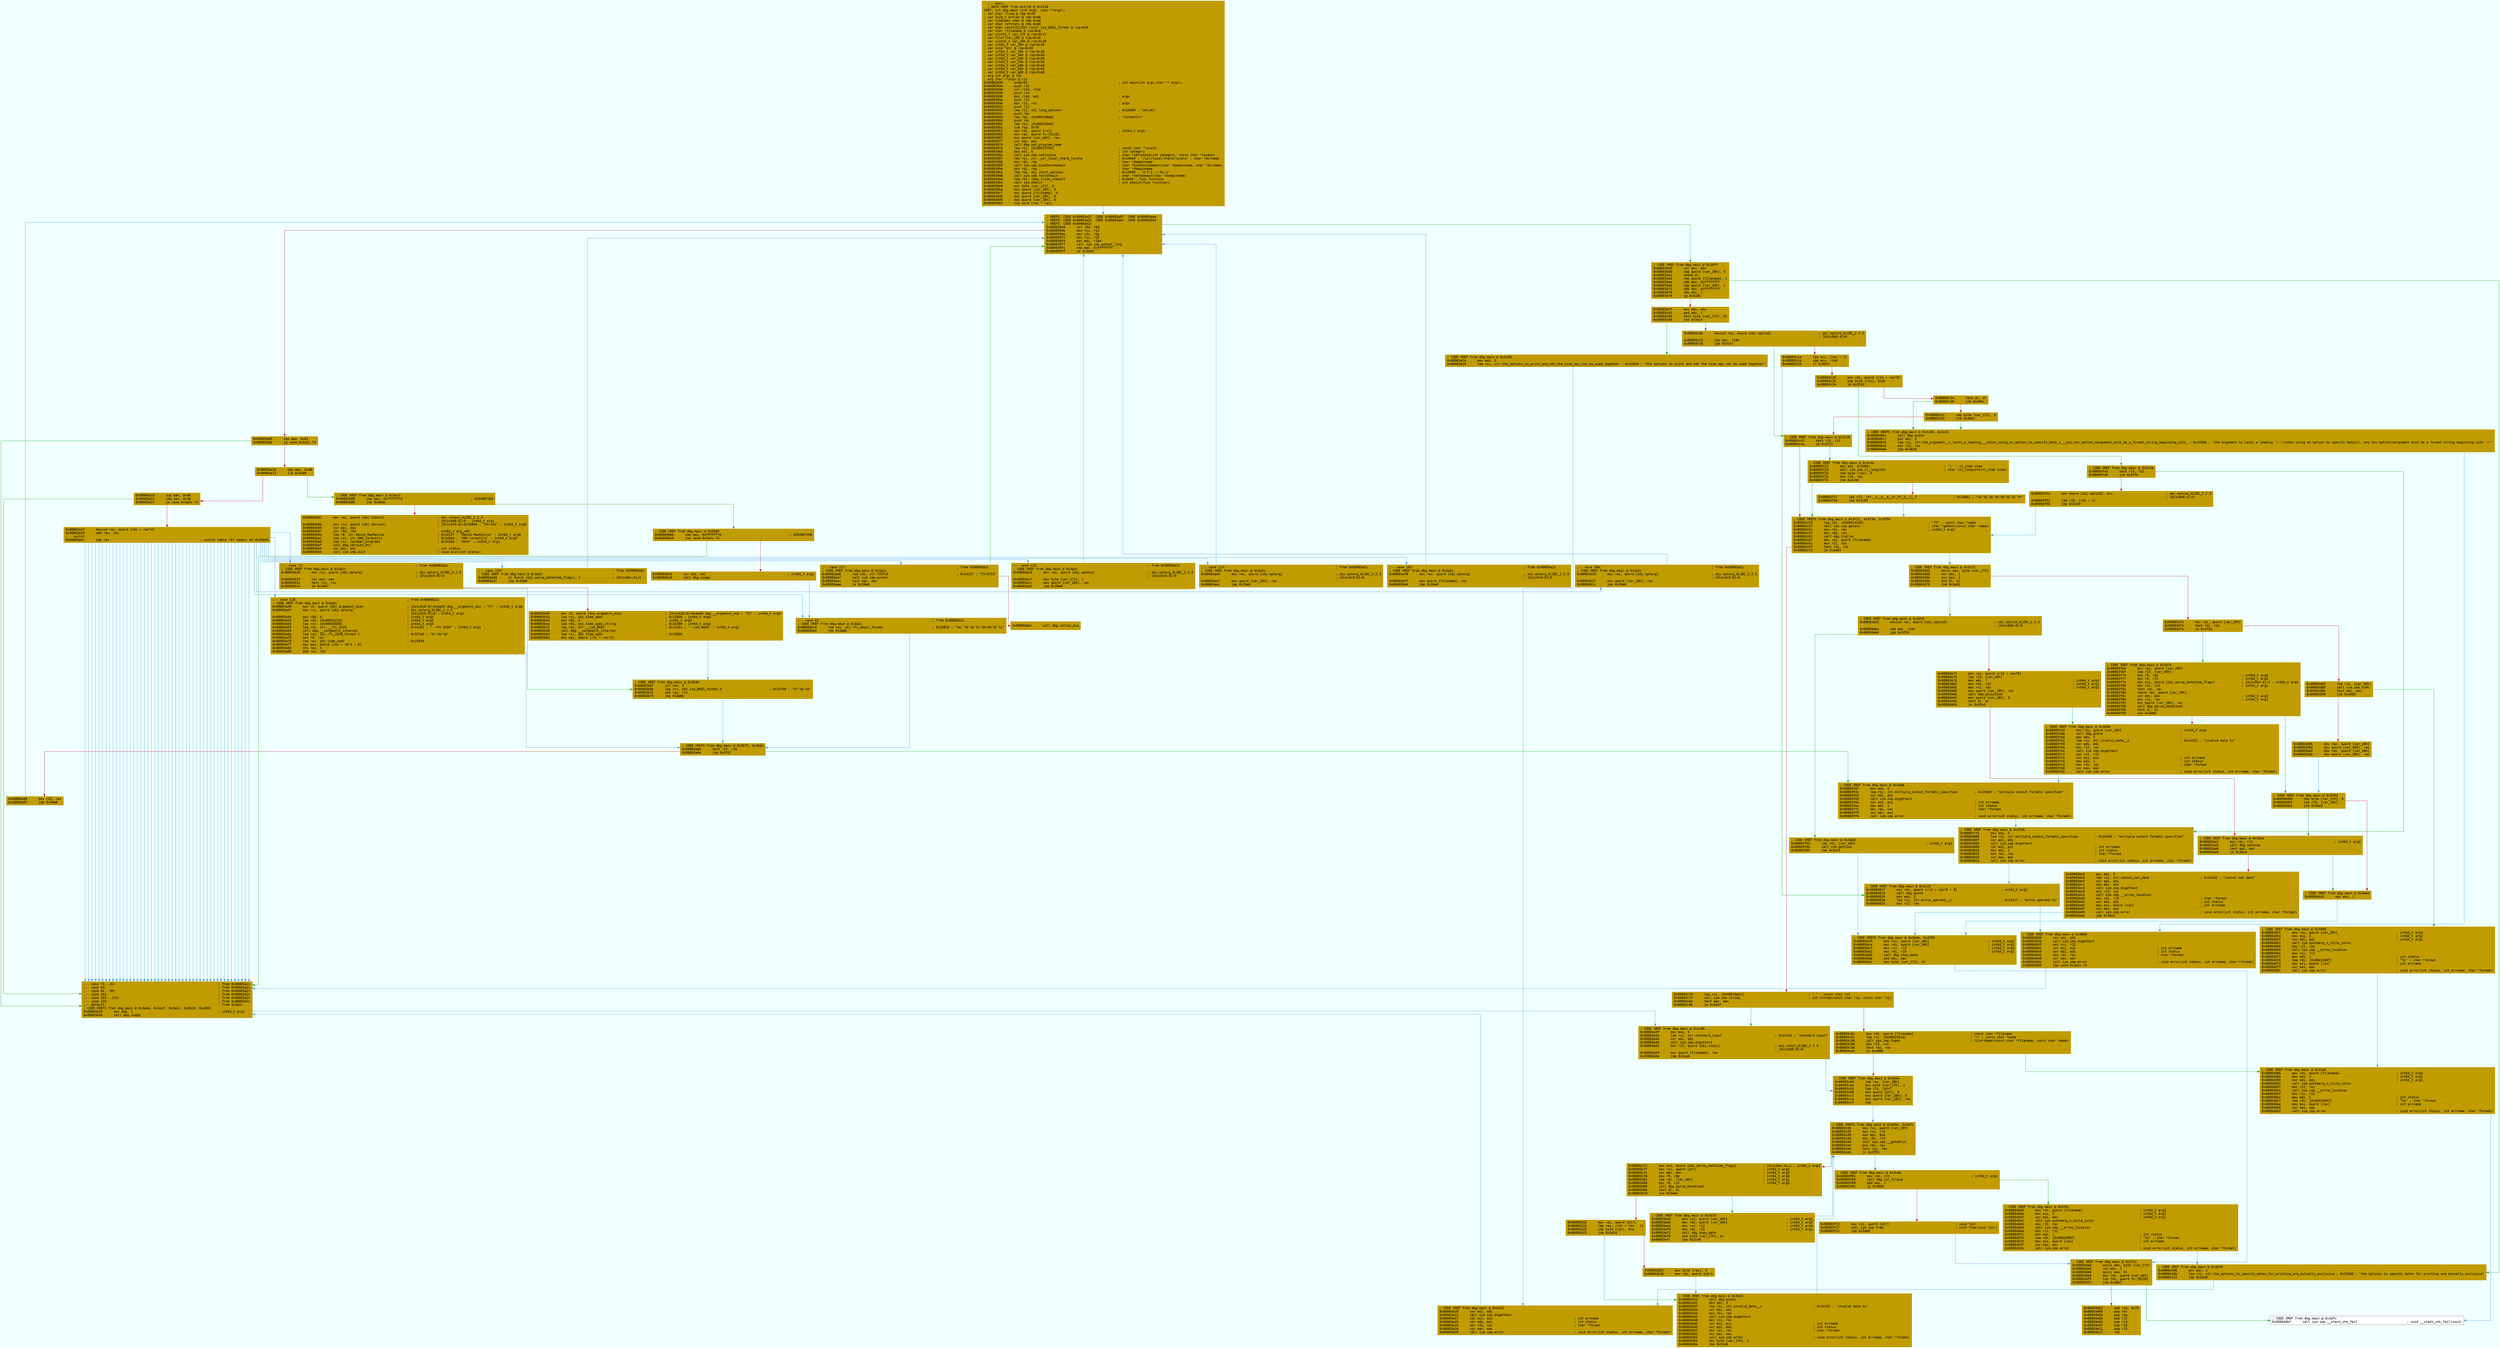 digraph code {
	graph [bgcolor=azure fontsize=8 fontname="Courier" splines="ortho"];
	node [fillcolor=gray style=filled shape=box];
	edge [arrowhead="normal"];
	"0x00003930" [URL="dbg.main/0x00003930", fillcolor="#c19c00",color="#c19c00", fontname="Courier",label="  ;-- main:\l  ; DATA XREF from entry0 @ 0x4138\l1967: int dbg.main (int argc, char **argv);\l; var char *line @ rbp-0xf0\l; var size_t buflen @ rbp-0xe8\l; var timespec when @ rbp-0xe0\l; var stat refstats @ rbp-0xd0\l; var char const[5][32] const iso_8601_format @ rsp+0x0\l; var char *filename @ rsp+0x8\l; var uint32_t var_17h @ rsp+0x17\l; var file**var_18h @ rsp+0x18\l; var uint32_t var_20h @ rsp+0x20\l; var int64_t var_28h @ rsp+0x28\l; var void *ptr @ rsp+0x30\l; var int64_t var_38h @ rsp+0x38\l; var int64_t var_40h @ rsp+0x40\l; var int64_t var_48h @ rsp+0x48\l; var int64_t var_50h @ rsp+0x50\l; var int64_t var_a8h @ rsp+0xa8\l; var int64_t var_b0h @ rsp+0xb0\l; var int64_t var_e8h @ rsp+0xe8\l; arg int argc @ rdi\l; arg char **argv @ rsi\l0x00003930      endbr64                                                ; int main(int argc,char ** argv);\l0x00003934      push r15\l0x00003936      xor r15d, r15d\l0x00003939      push r14\l0x0000393b      mov r14d, edi                                          ; argc\l0x0000393e      push r13\l0x00003940      mov r13, rsi                                           ; argv\l0x00003943      push r12\l0x00003945      lea r12, obj.long_options                              ; 0x1b000 ; \"mA\\x01\"\l0x0000394c      push rbp\l0x0000394d      lea rbp, [0x000140a8]                                  ; \"coreutils\"\l0x00003954      push rbx\l0x00003955      lea rbx, [0x00015600]\l0x0000395c      sub rsp, 0xf8\l0x00003963      mov rdi, qword [rsi]                                   ; int64_t arg1\l0x00003966      mov rax, qword fs:[0x28]\l0x0000396f      mov qword [var_e8h], rax\l0x00003977      xor eax, eax\l0x00003979      call dbg.set_program_name\l0x0000397e      lea rsi, [0x00015f5b]                                  ; const char *locale\l0x00003985      mov edi, 6                                             ; int category\l0x0000398a      call sym.imp.setlocale                                 ; char *setlocale(int category, const char *locale)\l0x0000398f      lea rsi, str._usr_local_share_locale                   ; 0x140e9 ; \"/usr/local/share/locale\" ; char *dirname\l0x00003996      mov rdi, rbp                                           ; char *domainname\l0x00003999      call sym.imp.bindtextdomain                            ; char *bindtextdomain(char *domainname, char *dirname)\l0x0000399e      mov rdi, rbp                                           ; char *domainname\l0x000039a1      lea rbp, obj.short_options                             ; 0x15800 ; \"d:f:I::r:Rs:u\"\l0x000039a8      call sym.imp.textdomain                                ; char *textdomain(char *domainname)\l0x000039ad      lea rdi, [dbg.close_stdout]                            ; 0x4e30 ; func function\l0x000039b4      call sym.atexit                                        ; int atexit(func function)\l0x000039b9      mov byte [var_17h], 0\l0x000039be      mov qword [var_20h], 0\l0x000039c7      mov qword [filename], 0\l0x000039d0      mov qword [var_28h], 0\l0x000039d9      mov qword [var_18h], 0\l0x000039e2      nop word [rax + rax]\l"]
	"0x000039e8" [URL="dbg.main/0x000039e8", fillcolor="#c19c00",color="#c19c00", fontname="Courier",label="; XREFS: CODE 0x00003a37  CODE 0x00003a97  CODE 0x00003aae  \l; XREFS: CODE 0x00003ad1  CODE 0x00003aec  CODE 0x00003b04  \l; XREFS: CODE 0x00003b1c  \l0x000039e8      xor r8d, r8d\l0x000039eb      mov rcx, r12\l0x000039ee      mov rdx, rbp\l0x000039f1      mov rsi, r13\l0x000039f4      mov edi, r14d\l0x000039f7      call sym.imp.getopt_long\l0x000039fc      cmp eax, 0xffffffff\l0x000039ff      je 0x3bd9\l"]
	"0x00003a05" [URL="dbg.main/0x00003a05", fillcolor="#c19c00",color="#c19c00", fontname="Courier",label="0x00003a05      cmp eax, 0x81\l0x00003a0a      jg case.0x3a2c.74\l"]
	"0x00003a10" [URL="dbg.main/0x00003a10", fillcolor="#c19c00",color="#c19c00", fontname="Courier",label="0x00003a10      cmp eax, 0x48\l0x00003a13      jle 0x3b80\l"]
	"0x00003a19" [URL="dbg.main/0x00003a19", fillcolor="#c19c00",color="#c19c00", fontname="Courier",label="0x00003a19      sub eax, 0x49\l0x00003a1c      cmp eax, 0x38\l0x00003a1f      ja case.0x3a2c.74\l"]
	"0x00003a25" [URL="dbg.main/0x00003a25", fillcolor="#c19c00",color="#c19c00", fontname="Courier",label="0x00003a25      movsxd rax, dword [rbx + rax*4]\l0x00003a29      add rax, rbx\l;-- switch\l0x00003a2c      jmp rax                                                ; switch table (57 cases) at 0x15600\l"]
	"0x00003a30" [URL="dbg.main/0x00003a30", fillcolor="#c19c00",color="#c19c00", fontname="Courier",label=";-- case 129:                                                          ; from 0x00003a2c\l; CODE XREF from dbg.main @ 0x3a2c\l0x00003a30      or dword [obj.parse_datetime_flags], 1                 ; [0x1c0ec:4]=1\l0x00003a37      jmp 0x39e8\l"]
	"0x00003a40" [URL="dbg.main/0x00003a40", fillcolor="#c19c00",color="#c19c00", fontname="Courier",label=";-- case 128:                                                          ; from 0x00003a2c\l; CODE XREF from dbg.main @ 0x3a2c\l0x00003a40      mov r9, qword [obj.argmatch_die]                       ; [0x1c018:8]=0x4a50 dbg.__argmatch_die ; \"PJ\" ; int64_t arg6\l0x00003a47      mov rsi, qword [obj.optarg]                            ; obj.optarg_GLIBC_2.2.5\l                                                                       ; [0x1c0c0:8]=0 ; int64_t arg2\l0x00003a4e      mov r8d, 4                                             ; int64_t arg5\l0x00003a54      lea rdx, [0x0001b210]                                  ; int64_t arg3\l0x00003a5b      lea rcx, [0x00015838]                                  ; int64_t arg4\l0x00003a62      lea rdi, str.__rfc_3339                                ; 0x14101 ; \"--rfc-3339\" ; int64_t arg1\l0x00003a69      call dbg.__xargmatch_internal\l0x00003a6e      lea rdx, obj.rfc_3339_format.1                         ; 0x157a0 ; \"%Y-%m-%d\"\l0x00003a75      mov r8, rax\l0x00003a78      lea rax, obj.time_spec                                 ; 0x15830\l0x00003a7f      mov eax, dword [rax + r8*4 + 8]\l0x00003a84      shl rax, 5\l0x00003a88      add rax, rdx\l"]
	"0x00003a8b" [URL="dbg.main/0x00003a8b", fillcolor="#c19c00",color="#c19c00", fontname="Courier",label="; CODE XREFS from dbg.main @ 0x3b75, 0x3bd4\l0x00003a8b      test r15, r15\l0x00003a8e      jne 0x3fd7\l"]
	"0x00003a94" [URL="dbg.main/0x00003a94", fillcolor="#c19c00",color="#c19c00", fontname="Courier",label="0x00003a94      mov r15, rax\l0x00003a97      jmp 0x39e8\l"]
	"0x00003aa0" [URL="dbg.main/0x00003aa0", fillcolor="#c19c00",color="#c19c00", fontname="Courier",label=";-- case 117:                                                          ; from 0x00003a2c\l; CODE XREF from dbg.main @ 0x3a2c\l0x00003aa0      lea rdi, str.TZUTC0                                    ; 0x14117 ; \"TZ=UTC0\"\l0x00003aa7      call sym.imp.putenv\l0x00003aac      test eax, eax\l0x00003aae      je 0x39e8\l"]
	"0x00003ab4" [URL="dbg.main/0x00003ab4", fillcolor="#c19c00",color="#c19c00", fontname="Courier",label="0x00003ab4      call dbg.xalloc_die\l"]
	"0x00003ac0" [URL="dbg.main/0x00003ac0", fillcolor="#c19c00",color="#c19c00", fontname="Courier",label=";-- case 115:                                                          ; from 0x00003a2c\l; CODE XREF from dbg.main @ 0x3a2c\l0x00003ac0      mov rax, qword [obj.optarg]                            ; obj.optarg_GLIBC_2.2.5\l                                                                       ; [0x1c0c0:8]=0\l0x00003ac7      mov byte [var_17h], 1\l0x00003acc      mov qword [var_28h], rax\l0x00003ad1      jmp 0x39e8\l"]
	"0x00003ae0" [URL="dbg.main/0x00003ae0", fillcolor="#c19c00",color="#c19c00", fontname="Courier",label=";-- case 114:                                                          ; from 0x00003a2c\l; CODE XREF from dbg.main @ 0x3a2c\l0x00003ae0      mov rax, qword [obj.optarg]                            ; obj.optarg_GLIBC_2.2.5\l                                                                       ; [0x1c0c0:8]=0\l0x00003ae7      mov qword [var_20h], rax\l0x00003aec      jmp 0x39e8\l"]
	"0x00003af8" [URL="dbg.main/0x00003af8", fillcolor="#c19c00",color="#c19c00", fontname="Courier",label=";-- case 102:                                                          ; from 0x00003a2c\l; CODE XREF from dbg.main @ 0x3a2c\l0x00003af8      mov rax, qword [obj.optarg]                            ; obj.optarg_GLIBC_2.2.5\l                                                                       ; [0x1c0c0:8]=0\l0x00003aff      mov qword [filename], rax\l0x00003b04      jmp 0x39e8\l"]
	"0x00003b10" [URL="dbg.main/0x00003b10", fillcolor="#c19c00",color="#c19c00", fontname="Courier",label=";-- case 100:                                                          ; from 0x00003a2c\l; CODE XREF from dbg.main @ 0x3a2c\l0x00003b10      mov rax, qword [obj.optarg]                            ; obj.optarg_GLIBC_2.2.5\l                                                                       ; [0x1c0c0:8]=0\l0x00003b17      mov qword [var_18h], rax\l0x00003b1c      jmp 0x39e8\l"]
	"0x00003b28" [URL="dbg.main/0x00003b28", fillcolor="#c19c00",color="#c19c00", fontname="Courier",label=";-- case 73:                                                           ; from 0x00003a2c\l; CODE XREF from dbg.main @ 0x3a2c\l0x00003b28      mov rsi, qword [obj.optarg]                            ; obj.optarg_GLIBC_2.2.5\l                                                                       ; [0x1c0c0:8]=0\l0x00003b2f      xor eax, eax\l0x00003b31      test rsi, rsi\l0x00003b34      je 0x3b67\l"]
	"0x00003b36" [URL="dbg.main/0x00003b36", fillcolor="#c19c00",color="#c19c00", fontname="Courier",label="0x00003b36      mov r9, qword [obj.argmatch_die]                       ; [0x1c018:8]=0x4a50 dbg.__argmatch_die ; \"PJ\" ; int64_t arg6\l0x00003b3d      lea rcx, obj.time_spec                                 ; 0x15830 ; int64_t arg4\l0x00003b44      mov r8d, 4                                             ; int64_t arg5\l0x00003b4a      lea rdx, obj.time_spec_string                          ; 0x1b200 ; int64_t arg3\l0x00003b51      lea rdi, str.__iso_8601                                ; 0x1410c ; \"--iso-8601\" ; int64_t arg1\l0x00003b58      call dbg.__xargmatch_internal\l0x00003b5d      lea rcx, obj.time_spec                                 ; 0x15830\l0x00003b64      mov eax, dword [rcx + rax*4]\l"]
	"0x00003b67" [URL="dbg.main/0x00003b67", fillcolor="#c19c00",color="#c19c00", fontname="Courier",label="; CODE XREF from dbg.main @ 0x3b34\l0x00003b67      shl rax, 5\l0x00003b6b      lea rcx, obj.iso_8601_format.0                         ; 0x15700 ; \"%Y-%m-%d\"\l0x00003b72      add rax, rcx\l0x00003b75      jmp 0x3a8b\l"]
	"0x00003b80" [URL="dbg.main/0x00003b80", fillcolor="#c19c00",color="#c19c00", fontname="Courier",label="; CODE XREF from dbg.main @ 0x3a13\l0x00003b80      cmp eax, 0xffffff7d                                    ; 4294967165\l0x00003b85      jne 0x3bbb\l"]
	"0x00003b87" [URL="dbg.main/0x00003b87", fillcolor="#c19c00",color="#c19c00", fontname="Courier",label="0x00003b87      mov rdi, qword [obj.stdout]                            ; obj.stdout_GLIBC_2.2.5\l                                                                       ; [0x1c0a8:8]=0 ; int64_t arg1\l0x00003b8e      mov rcx, qword [obj.Version]                           ; [0x1c010:8]=0x15844 ; \"DX\\x01\" ; int64_t arg5\l0x00003b95      xor eax, eax\l0x00003b97      xor r9d, r9d                                           ; int64_t arg_c0h\l0x00003b9a      lea r8, str.David_MacKenzie                            ; 0x1411f ; \"David MacKenzie\" ; int64_t arg6\l0x00003ba1      lea rdx, str.GNU_coreutils                             ; 0x140a4 ; \"GNU coreutils\" ; int64_t arg3\l0x00003ba8      lea rsi, [global_program]                              ; 0x1416d ; \"date\" ; int64_t arg2\l0x00003baf      call dbg.version_etc\l0x00003bb4      xor edi, edi                                           ; int status\l0x00003bb6      call sym.imp.exit                                      ; void exit(int status)\l"]
	"0x00003bbb" [URL="dbg.main/0x00003bbb", fillcolor="#c19c00",color="#c19c00", fontname="Courier",label="; CODE XREF from dbg.main @ 0x3b85\l0x00003bbb      cmp eax, 0xffffff7e                                    ; 4294967166\l0x00003bc0      jne case.0x3a2c.74\l"]
	"0x00003bc6" [URL="dbg.main/0x00003bc6", fillcolor="#c19c00",color="#c19c00", fontname="Courier",label="0x00003bc6      xor edi, edi                                           ; int64_t arg1\l0x00003bc8      call dbg.usage\l"]
	"0x00003bcd" [URL="dbg.main/0x00003bcd", fillcolor="#c19c00",color="#c19c00", fontname="Courier",label=";-- case 82:                                                           ; from 0x00003a2c\l; CODE XREF from dbg.main @ 0x3a2c\l0x00003bcd      lea rax, obj.rfc_email_format                          ; 0x15810 ; \"%a, %d %b %Y %H:%M:%S %z\"\l0x00003bd4      jmp 0x3a8b\l"]
	"0x00003bd9" [URL="dbg.main/0x00003bd9", fillcolor="#c19c00",color="#c19c00", fontname="Courier",label="; CODE XREF from dbg.main @ 0x39ff\l0x00003bd9      xor ebx, ebx\l0x00003bdb      cmp qword [var_18h], 0\l0x00003be1      setne bl\l0x00003be4      cmp qword [filename], 1\l0x00003bea      sbb ebx, 0xffffffff\l0x00003bed      cmp qword [var_20h], 1\l0x00003bf3      sbb ebx, 0xffffffff\l0x00003bf6      cmp ebx, 1\l0x00003bf9      jg 0x4106\l"]
	"0x00003bff" [URL="dbg.main/0x00003bff", fillcolor="#c19c00",color="#c19c00", fontname="Courier",label="0x00003bff      mov edx, ebx\l0x00003c01      and edx, 1\l0x00003c04      test byte [var_17h], bl\l0x00003c08      jne 0x3e14\l"]
	"0x00003c0e" [URL="dbg.main/0x00003c0e", fillcolor="#c19c00",color="#c19c00", fontname="Courier",label="0x00003c0e      movsxd rax, dword [obj.optind]                         ; obj.optind_GLIBC_2.2.5\l                                                                       ; [0x1c0b8:4]=0\l0x00003c15      cmp eax, r14d\l0x00003c18      jge 0x3c47\l"]
	"0x00003c1a" [URL="dbg.main/0x00003c1a", fillcolor="#c19c00",color="#c19c00", fontname="Courier",label="0x00003c1a      lea ecx, [rax + 1]\l0x00003c1d      cmp ecx, r14d\l0x00003c20      jl 0x401f\l"]
	"0x00003c26" [URL="dbg.main/0x00003c26", fillcolor="#c19c00",color="#c19c00", fontname="Courier",label="0x00003c26      mov rdi, qword [r13 + rax*8]\l0x00003c2b      cmp byte [rdi], 0x2b\l0x00003c2e      je 0x3f43\l"]
	"0x00003c34" [URL="dbg.main/0x00003c34", fillcolor="#c19c00",color="#c19c00", fontname="Courier",label="0x00003c34      test dl, dl\l0x00003c36      jne 0x40bc\l"]
	"0x00003c3c" [URL="dbg.main/0x00003c3c", fillcolor="#c19c00",color="#c19c00", fontname="Courier",label="0x00003c3c      cmp byte [var_17h], 0\l0x00003c41      jne 0x40bc\l"]
	"0x00003c47" [URL="dbg.main/0x00003c47", fillcolor="#c19c00",color="#c19c00", fontname="Courier",label="; CODE XREF from dbg.main @ 0x3c18\l0x00003c47      test r15, r15\l0x00003c4a      je 0x3f21\l"]
	"0x00003c50" [URL="dbg.main/0x00003c50", fillcolor="#c19c00",color="#c19c00", fontname="Courier",label="; CODE XREFS from dbg.main @ 0x3f31, 0x3f3e, 0x3f56\l0x00003c50      lea rdi, [0x00014140]                                  ; \"TZ\" ; const char *name\l0x00003c57      call sym.imp.getenv                                    ; char *getenv(const char *name)\l0x00003c5c      mov rdi, rax                                           ; int64_t arg1\l0x00003c5f      mov rbp, rax\l0x00003c62      call dbg.tzalloc\l0x00003c67      mov rdi, qword [filename]\l0x00003c6c      mov r12, rax\l0x00003c6f      test rdi, rdi\l0x00003c72      je 0x3d63\l"]
	"0x00003c78" [URL="dbg.main/0x00003c78", fillcolor="#c19c00",color="#c19c00", fontname="Courier",label="0x00003c78      lea rsi, [0x00015e2c]                                  ; \"-\" ; const char *s2\l0x00003c7f      call sym.imp.strcmp                                    ; int strcmp(const char *s1, const char *s2)\l0x00003c84      test eax, eax\l0x00003c86      je 0x3e3f\l"]
	"0x00003c8c" [URL="dbg.main/0x00003c8c", fillcolor="#c19c00",color="#c19c00", fontname="Courier",label="0x00003c8c      mov rdi, qword [filename]                              ; const char *filename\l0x00003c91      lea rsi, [0x00015e1d]                                  ; \"r\" ; const char *mode\l0x00003c98      call sym.imp.fopen                                     ; file*fopen(const char *filename, const char *mode)\l0x00003c9d      mov r13, rax\l0x00003ca0      test rax, rax\l0x00003ca3      je 0x4086\l"]
	"0x00003ca9" [URL="dbg.main/0x00003ca9", fillcolor="#c19c00",color="#c19c00", fontname="Courier",label="; CODE XREF from dbg.main @ 0x3e5e\l0x00003ca9      lea rax, [var_38h]\l0x00003cae      mov byte [var_17h], 1\l0x00003cb3      lea r14, [ptr]\l0x00003cb8      mov qword [ptr], 0\l0x00003cc1      mov qword [var_38h], 0\l0x00003cca      mov qword [var_18h], rax\l0x00003ccf      nop\l"]
	"0x00003cd0" [URL="dbg.main/0x00003cd0", fillcolor="#c19c00",color="#c19c00", fontname="Courier",label="; CODE XREFS from dbg.main @ 0x3d5e, 0x3efc\l0x00003cd0      mov rsi, qword [var_18h]\l0x00003cd5      mov rcx, r13\l0x00003cd8      mov edx, 0xa\l0x00003cdd      mov rdi, r14\l0x00003ce0      call sym.imp.__getdelim\l0x00003ce5      mov rbx, rax\l0x00003ce8      test rax, rax\l0x00003ceb      js 0x3f01\l"]
	"0x00003cf1" [URL="dbg.main/0x00003cf1", fillcolor="#c19c00",color="#c19c00", fontname="Courier",label="0x00003cf1      mov ecx, dword [obj.parse_datetime_flags]              ; [0x1c0ec:4]=1 ; int64_t arg4\l0x00003cf7      mov rsi, qword [ptr]                                   ; int64_t arg2\l0x00003cfc      xor edx, edx                                           ; int64_t arg3\l0x00003cfe      mov r9, rbp                                            ; int64_t arg6\l0x00003d01      lea rdi, [var_40h]                                     ; int64_t arg1\l0x00003d06      mov r8, r12                                            ; int64_t arg5\l0x00003d09      call dbg.parse_datetime2\l0x00003d0e      test al, al\l0x00003d10      jne 0x3ee3\l"]
	"0x00003d16" [URL="dbg.main/0x00003d16", fillcolor="#c19c00",color="#c19c00", fontname="Courier",label="0x00003d16      mov rdi, qword [ptr]\l0x00003d1b      lea rax, [rdi + rbx - 1]\l0x00003d20      cmp byte [rax], 0xa\l0x00003d23      jne 0x3d2d\l"]
	"0x00003d25" [URL="dbg.main/0x00003d25", fillcolor="#c19c00",color="#c19c00", fontname="Courier",label="0x00003d25      mov byte [rax], 0\l0x00003d28      mov rdi, qword [ptr]\l"]
	"0x00003d2d" [URL="dbg.main/0x00003d2d", fillcolor="#c19c00",color="#c19c00", fontname="Courier",label="; CODE XREF from dbg.main @ 0x3d23\l0x00003d2d      call dbg.quote\l0x00003d32      mov edx, 5\l0x00003d37      lea rsi, str.invalid_date__s                           ; 0x14152 ; \"invalid date %s\"\l0x00003d3e      xor edi, edi\l0x00003d40      mov rbx, rax\l0x00003d43      call sym.imp.dcgettext\l0x00003d48      mov rcx, rbx\l0x00003d4b      xor esi, esi                                           ; int errname\l0x00003d4d      xor edi, edi                                           ; int status\l0x00003d4f      mov rdx, rax                                           ; char *format\l0x00003d52      xor eax, eax\l0x00003d54      call sym.imp.error                                     ; void error(int status, int errname, char *format)\l0x00003d59      mov byte [var_17h], 0\l0x00003d5e      jmp 0x3cd0\l"]
	"0x00003d63" [URL="dbg.main/0x00003d63", fillcolor="#c19c00",color="#c19c00", fontname="Courier",label="; CODE XREF from dbg.main @ 0x3c72\l0x00003d63      movzx eax, byte [var_17h]\l0x00003d68      xor ebx, 1\l0x00003d6b      xor eax, 1\l0x00003d6e      and bl, al\l0x00003d70      jne 0x3e63\l"]
	"0x00003d76" [URL="dbg.main/0x00003d76", fillcolor="#c19c00",color="#c19c00", fontname="Courier",label="0x00003d76      mov rdi, qword [var_20h]\l0x00003d7b      test rdi, rdi\l0x00003d7e      je 0x3f6a\l"]
	"0x00003d84" [URL="dbg.main/0x00003d84", fillcolor="#c19c00",color="#c19c00", fontname="Courier",label="0x00003d84      lea rsi, [var_50h]\l0x00003d89      call sym.imp.stat\l0x00003d8e      test eax, eax\l0x00003d90      jne 0x4055\l"]
	"0x00003d96" [URL="dbg.main/0x00003d96", fillcolor="#c19c00",color="#c19c00", fontname="Courier",label="0x00003d96      mov rax, qword [var_a8h]\l0x00003d9e      mov qword [var_40h], rax\l0x00003da3      mov rax, qword [var_b0h]\l0x00003dab      mov qword [var_48h], rax\l"]
	"0x00003db0" [URL="dbg.main/0x00003db0", fillcolor="#c19c00",color="#c19c00", fontname="Courier",label="; CODE XREF from dbg.main @ 0x3f9d\l0x00003db0      cmp byte [var_17h], 0\l0x00003db5      lea r13, [var_40h]\l0x00003dba      jne 0x3ea3\l"]
	"0x00003dc0" [URL="dbg.main/0x00003dc0", fillcolor="#c19c00",color="#c19c00", fontname="Courier",label="; CODE XREF from dbg.main @ 0x3ead\l0x00003dc0      mov ebx, 1\l"]
	"0x00003dc5" [URL="dbg.main/0x00003dc5", fillcolor="#c19c00",color="#c19c00", fontname="Courier",label="; CODE XREFS from dbg.main @ 0x3ede, 0x3f65\l0x00003dc5      mov rsi, qword [var_40h]                               ; int64_t arg2\l0x00003dca      mov rdx, qword [var_48h]                               ; int64_t arg3\l0x00003dcf      mov rcx, r12                                           ; int64_t arg4\l0x00003dd2      mov rdi, r15                                           ; int64_t arg1\l0x00003dd5      call dbg.show_date\l0x00003dda      and ebx, eax\l0x00003ddc      mov byte [var_17h], bl\l"]
	"0x00003de0" [URL="dbg.main/0x00003de0", fillcolor="#c19c00",color="#c19c00", fontname="Courier",label="; CODE XREF from dbg.main @ 0x3f1c\l0x00003de0      movzx ebx, byte [var_17h]\l0x00003de5      xor ebx, 1\l0x00003de8      movzx eax, bl\l0x00003deb      mov rdx, qword [var_e8h]\l0x00003df3      sub rdx, qword fs:[0x28]\l0x00003dfc      jne 0x40b7\l"]
	"0x00003e02" [URL="dbg.main/0x00003e02", fillcolor="#c19c00",color="#c19c00", fontname="Courier",label="0x00003e02      add rsp, 0xf8\l0x00003e09      pop rbx\l0x00003e0a      pop rbp\l0x00003e0b      pop r12\l0x00003e0d      pop r13\l0x00003e0f      pop r14\l0x00003e11      pop r15\l0x00003e13      ret\l"]
	"0x00003e14" [URL="dbg.main/0x00003e14", fillcolor="#c19c00",color="#c19c00", fontname="Courier",label="; CODE XREF from dbg.main @ 0x3c08\l0x00003e14      mov edx, 5\l0x00003e19      lea rsi, str.the_options_to_print_and_set_the_time_may_not_be_used_together ; 0x15520 ; \"the options to print and set the time may not be used together\"\l"]
	"0x00003e20" [URL="dbg.main/0x00003e20", fillcolor="#c19c00",color="#c19c00", fontname="Courier",label="; CODE XREF from dbg.main @ 0x4112\l0x00003e20      xor edi, edi\l0x00003e22      call sym.imp.dcgettext\l0x00003e27      xor esi, esi                                           ; int errname\l0x00003e29      xor edi, edi                                           ; int status\l0x00003e2b      mov rdx, rax                                           ; char *format\l0x00003e2e      xor eax, eax\l0x00003e30      call sym.imp.error                                     ; void error(int status, int errname, char *format)\l"]
	"0x00003e35" [URL="dbg.main/0x00003e35", fillcolor="#c19c00",color="#c19c00", fontname="Courier",label=";-- case 74...81:                                                      ; from 0x00003a2c\l;-- case 83:                                                           ; from 0x00003a2c\l;-- case 84...99:                                                      ; from 0x00003a2c\l;-- case 101:                                                          ; from 0x00003a2c\l;-- case 103...113:                                                    ; from 0x00003a2c\l;-- case 116:                                                          ; from 0x00003a2c\l;-- default:                                                           ; from 0x3a2c\l; CODE XREFS from dbg.main @ 0x3a0a, 0x3a1f, 0x3a2c, 0x3bc0, 0x4050\l0x00003e35      mov edi, 1                                             ; int64_t arg1\l0x00003e3a      call dbg.usage\l"]
	"0x00003e3f" [URL="dbg.main/0x00003e3f", fillcolor="#c19c00",color="#c19c00", fontname="Courier",label="; CODE XREF from dbg.main @ 0x3c86\l0x00003e3f      mov edx, 5\l0x00003e44      lea rsi, str.standard_input                            ; 0x14143 ; \"standard input\"\l0x00003e4b      xor edi, edi\l0x00003e4d      call sym.imp.dcgettext\l0x00003e52      mov r13, qword [obj.stdin]                             ; obj.stdin_GLIBC_2.2.5\l                                                                       ; [0x1c0b0:8]=0\l0x00003e59      mov qword [filename], rax\l0x00003e5e      jmp 0x3ca9\l"]
	"0x00003e63" [URL="dbg.main/0x00003e63", fillcolor="#c19c00",color="#c19c00", fontname="Courier",label="; CODE XREF from dbg.main @ 0x3d70\l0x00003e63      movsxd rax, dword [obj.optind]                         ; obj.optind_GLIBC_2.2.5\l                                                                       ; [0x1c0b8:4]=0\l0x00003e6a      cmp eax, r14d\l0x00003e6d      jge 0x3f5b\l"]
	"0x00003e73" [URL="dbg.main/0x00003e73", fillcolor="#c19c00",color="#c19c00", fontname="Courier",label="0x00003e73      mov rax, qword [r13 + rax*8]\l0x00003e78      lea r13, [var_40h]\l0x00003e7d      mov edx, 7                                             ; int64_t arg3\l0x00003e82      mov rdi, r13                                           ; int64_t arg1\l0x00003e85      mov rsi, rax                                           ; int64_t arg2\l0x00003e88      mov qword [var_18h], rax\l0x00003e8d      call dbg.posixtime\l0x00003e92      mov qword [var_48h], 0\l0x00003e9b      test al, al\l0x00003e9d      je 0x3fa3\l"]
	"0x00003ea3" [URL="dbg.main/0x00003ea3", fillcolor="#c19c00",color="#c19c00", fontname="Courier",label="; CODE XREF from dbg.main @ 0x3dba\l0x00003ea3      mov rdi, r13                                           ; int64_t arg1\l0x00003ea6      call dbg.settime\l0x00003eab      test eax, eax\l0x00003ead      je 0x3dc0\l"]
	"0x00003eb3" [URL="dbg.main/0x00003eb3", fillcolor="#c19c00",color="#c19c00", fontname="Courier",label="0x00003eb3      mov edx, 5\l0x00003eb8      lea rsi, str.cannot_set_date                           ; 0x14162 ; \"cannot set date\"\l0x00003ebf      xor edi, edi\l0x00003ec1      xor ebx, ebx\l0x00003ec3      call sym.imp.dcgettext\l0x00003ec8      mov r13, rax\l0x00003ecb      call sym.imp.__errno_location\l0x00003ed0      mov rdx, r13                                           ; char *format\l0x00003ed3      xor edi, edi                                           ; int status\l0x00003ed5      mov esi, dword [rax]                                   ; int errname\l0x00003ed7      xor eax, eax\l0x00003ed9      call sym.imp.error                                     ; void error(int status, int errname, char *format)\l0x00003ede      jmp 0x3dc5\l"]
	"0x00003ee3" [URL="dbg.main/0x00003ee3", fillcolor="#c19c00",color="#c19c00", fontname="Courier",label="; CODE XREF from dbg.main @ 0x3d10\l0x00003ee3      mov rsi, qword [var_40h]                               ; int64_t arg2\l0x00003ee8      mov rdx, qword [var_48h]                               ; int64_t arg3\l0x00003eed      mov rcx, r12                                           ; int64_t arg4\l0x00003ef0      mov rdi, r15                                           ; int64_t arg1\l0x00003ef3      call dbg.show_date\l0x00003ef8      and byte [var_17h], al\l0x00003efc      jmp 0x3cd0\l"]
	"0x00003f01" [URL="dbg.main/0x00003f01", fillcolor="#c19c00",color="#c19c00", fontname="Courier",label="; CODE XREF from dbg.main @ 0x3ceb\l0x00003f01      mov rdi, r13                                           ; int64_t arg1\l0x00003f04      call dbg.rpl_fclose\l0x00003f09      add eax, 1\l0x00003f0c      je 0x40d5\l"]
	"0x00003f12" [URL="dbg.main/0x00003f12", fillcolor="#c19c00",color="#c19c00", fontname="Courier",label="0x00003f12      mov rdi, qword [ptr]                                   ; void *ptr\l0x00003f17      call sym.imp.free                                      ; void free(void *ptr)\l0x00003f1c      jmp 0x3de0\l"]
	"0x00003f21" [URL="dbg.main/0x00003f21", fillcolor="#c19c00",color="#c19c00", fontname="Courier",label="; CODE XREF from dbg.main @ 0x3c4a\l0x00003f21      mov edi, 0x2006c                                       ; 'l' ; nl_item item\l0x00003f26      call sym.imp.nl_langinfo                               ; char *nl_langinfo(nl_item item)\l0x00003f2b      cmp byte [rax], 0\l0x00003f2e      mov r15, rax\l0x00003f31      jne 0x3c50\l"]
	"0x00003f37" [URL="dbg.main/0x00003f37", fillcolor="#c19c00",color="#c19c00", fontname="Courier",label="0x00003f37      lea r15, str._a__b__e__H:_M:_S__Z__Y                   ; 0x140d1 ; \"%a %b %e %H:%M:%S %Z %Y\"\l0x00003f3e      jmp 0x3c50\l"]
	"0x00003f43" [URL="dbg.main/0x00003f43", fillcolor="#c19c00",color="#c19c00", fontname="Courier",label="; CODE XREF from dbg.main @ 0x3c2e\l0x00003f43      test r15, r15\l0x00003f46      jne 0x3ffb\l"]
	"0x00003f4c" [URL="dbg.main/0x00003f4c", fillcolor="#c19c00",color="#c19c00", fontname="Courier",label="0x00003f4c      mov dword [obj.optind], ecx                            ; obj.optind_GLIBC_2.2.5\l                                                                       ; [0x1c0b8:4]=0\l0x00003f52      lea r15, [rdi + 1]\l0x00003f56      jmp 0x3c50\l"]
	"0x00003f5b" [URL="dbg.main/0x00003f5b", fillcolor="#c19c00",color="#c19c00", fontname="Courier",label="; CODE XREF from dbg.main @ 0x3e6d\l0x00003f5b      lea rdi, [var_40h]                                     ; int64_t arg1\l0x00003f60      call sym.gettime\l0x00003f65      jmp 0x3dc5\l"]
	"0x00003f6a" [URL="dbg.main/0x00003f6a", fillcolor="#c19c00",color="#c19c00", fontname="Courier",label="; CODE XREF from dbg.main @ 0x3d7e\l0x00003f6a      mov rax, qword [var_28h]\l0x00003f6f      lea r13, [var_40h]\l0x00003f74      mov r9, rbp                                            ; int64_t arg6\l0x00003f77      mov r8, r12                                            ; int64_t arg5\l0x00003f7a      mov ecx, dword [obj.parse_datetime_flags]              ; [0x1c0ec:4]=1 ; int64_t arg4\l0x00003f80      mov rdi, r13                                           ; int64_t arg1\l0x00003f83      test rax, rax\l0x00003f86      cmove rax, qword [var_18h]\l0x00003f8c      xor edx, edx                                           ; int64_t arg3\l0x00003f8e      mov rsi, rax                                           ; int64_t arg2\l0x00003f91      mov qword [var_18h], rax\l0x00003f96      call dbg.parse_datetime2\l0x00003f9b      test al, al\l0x00003f9d      jne 0x3db0\l"]
	"0x00003fa3" [URL="dbg.main/0x00003fa3", fillcolor="#c19c00",color="#c19c00", fontname="Courier",label="; CODE XREF from dbg.main @ 0x3e9d\l0x00003fa3      mov rdi, qword [var_18h]                               ; int64_t arg1\l0x00003fa8      call dbg.quote\l0x00003fad      mov edx, 5\l0x00003fb2      lea rsi, str.invalid_date__s                           ; 0x14152 ; \"invalid date %s\"\l0x00003fb9      xor edi, edi\l0x00003fbb      mov r12, rax\l0x00003fbe      call sym.imp.dcgettext\l0x00003fc3      mov rcx, r12\l0x00003fc6      xor esi, esi                                           ; int errname\l0x00003fc8      mov edi, 1                                             ; int status\l0x00003fcd      mov rdx, rax                                           ; char *format\l0x00003fd0      xor eax, eax\l0x00003fd2      call sym.imp.error                                     ; void error(int status, int errname, char *format)\l"]
	"0x00003fd7" [URL="dbg.main/0x00003fd7", fillcolor="#c19c00",color="#c19c00", fontname="Courier",label="; CODE XREF from dbg.main @ 0x3a8e\l0x00003fd7      mov edx, 5\l0x00003fdc      lea rsi, str.multiple_output_formats_specified         ; 0x154b0 ; \"multiple output formats specified\"\l0x00003fe3      xor edi, edi\l0x00003fe5      call sym.imp.dcgettext\l0x00003fea      xor esi, esi                                           ; int errname\l0x00003fec      mov edi, 1                                             ; int status\l0x00003ff1      mov rdx, rax                                           ; char *format\l0x00003ff4      xor eax, eax\l0x00003ff6      call sym.imp.error                                     ; void error(int status, int errname, char *format)\l"]
	"0x00003ffb" [URL="dbg.main/0x00003ffb", fillcolor="#c19c00",color="#c19c00", fontname="Courier",label="; CODE XREF from dbg.main @ 0x3f46\l0x00003ffb      mov edx, 5\l0x00004000      lea rsi, str.multiple_output_formats_specified         ; 0x154b0 ; \"multiple output formats specified\"\l0x00004007      xor edi, edi\l0x00004009      call sym.imp.dcgettext\l0x0000400e      xor esi, esi                                           ; int errname\l0x00004010      mov edi, 1                                             ; int status\l0x00004015      mov rdx, rax                                           ; char *format\l0x00004018      xor eax, eax\l0x0000401a      call sym.imp.error                                     ; void error(int status, int errname, char *format)\l"]
	"0x0000401f" [URL="dbg.main/0x0000401f", fillcolor="#c19c00",color="#c19c00", fontname="Courier",label="; CODE XREF from dbg.main @ 0x3c20\l0x0000401f      mov rdi, qword [r13 + rax*8 + 8]                       ; int64_t arg1\l0x00004024      call dbg.quote\l0x00004029      mov edx, 5\l0x0000402e      lea rsi, str.extra_operand__s                          ; 0x1412f ; \"extra operand %s\"\l0x00004035      mov r12, rax\l"]
	"0x00004038" [URL="dbg.main/0x00004038", fillcolor="#c19c00",color="#c19c00", fontname="Courier",label="; CODE XREF from dbg.main @ 0x40d0\l0x00004038      xor edi, edi\l0x0000403a      call sym.imp.dcgettext\l0x0000403f      mov rcx, r12\l0x00004042      xor esi, esi                                           ; int errname\l0x00004044      xor edi, edi                                           ; int status\l0x00004046      mov rdx, rax                                           ; char *format\l0x00004049      xor eax, eax\l0x0000404b      call sym.imp.error                                     ; void error(int status, int errname, char *format)\l0x00004050      jmp case.0x3a2c.74\l"]
	"0x00004055" [URL="dbg.main/0x00004055", fillcolor="#c19c00",color="#c19c00", fontname="Courier",label="; CODE XREF from dbg.main @ 0x3d90\l0x00004055      mov rdx, qword [var_20h]                               ; int64_t arg3\l0x0000405a      mov esi, 3                                             ; int64_t arg2\l0x0000405f      xor edi, edi                                           ; int64_t arg1\l0x00004061      call sym.quotearg_n_style_colon\l0x00004066      mov r12, rax\l0x00004069      call sym.imp.__errno_location\l0x0000406e      mov rcx, r12\l0x00004071      mov edi, 1                                             ; int status\l0x00004076      lea rdx, [0x0001589f]                                  ; \"%s\" ; char *format\l0x0000407d      mov esi, dword [rax]                                   ; int errname\l0x0000407f      xor eax, eax\l0x00004081      call sym.imp.error                                     ; void error(int status, int errname, char *format)\l"]
	"0x00004086" [URL="dbg.main/0x00004086", fillcolor="#c19c00",color="#c19c00", fontname="Courier",label="; CODE XREF from dbg.main @ 0x3ca3\l0x00004086      mov rdx, qword [filename]                              ; int64_t arg3\l0x0000408b      mov esi, 3                                             ; int64_t arg2\l0x00004090      xor edi, edi                                           ; int64_t arg1\l0x00004092      call sym.quotearg_n_style_colon\l0x00004097      mov r12, rax\l0x0000409a      call sym.imp.__errno_location\l0x0000409f      mov rcx, r12\l0x000040a2      mov edi, 1                                             ; int status\l0x000040a7      lea rdx, [0x0001589f]                                  ; \"%s\" ; char *format\l0x000040ae      mov esi, dword [rax]                                   ; int errname\l0x000040b0      xor eax, eax\l0x000040b2      call sym.imp.error                                     ; void error(int status, int errname, char *format)\l"]
	"0x000040b7" [URL="dbg.main/0x000040b7", fillcolor="white",color="#767676", fontname="Courier",label="; CODE XREF from dbg.main @ 0x3dfc\l0x000040b7      call sym.imp.__stack_chk_fail                          ; void __stack_chk_fail(void)\l"]
	"0x000040bc" [URL="dbg.main/0x000040bc", fillcolor="#c19c00",color="#c19c00", fontname="Courier",label="; CODE XREFS from dbg.main @ 0x3c36, 0x3c41\l0x000040bc      call dbg.quote\l0x000040c1      mov edx, 5\l0x000040c6      lea rsi, str.the_argument__s_lacks_a_leading___nwhen_using_an_option_to_specify_date_s___any_non_option_nargument_must_be_a_format_string_beginning_with_ ; 0x15560 ; \"the argument %s lacks a leading '+';\\nwhen using an option to specify date(s), any non-option\\nargument must be a format string beginning with '+'\"\l0x000040cd      mov r12, rax\l0x000040d0      jmp 0x4038\l"]
	"0x000040d5" [URL="dbg.main/0x000040d5", fillcolor="#c19c00",color="#c19c00", fontname="Courier",label="; CODE XREF from dbg.main @ 0x3f0c\l0x000040d5      mov rdx, qword [filename]                              ; int64_t arg3\l0x000040da      mov esi, 3                                             ; int64_t arg2\l0x000040df      xor edi, edi                                           ; int64_t arg1\l0x000040e1      call sym.quotearg_n_style_colon\l0x000040e6      mov r12, rax\l0x000040e9      call sym.imp.__errno_location\l0x000040ee      mov rcx, r12\l0x000040f1      mov edi, 1                                             ; int status\l0x000040f6      lea rdx, [0x0001589f]                                  ; \"%s\" ; char *format\l0x000040fd      mov esi, dword [rax]                                   ; int errname\l0x000040ff      xor eax, eax\l0x00004101      call sym.imp.error                                     ; void error(int status, int errname, char *format)\l"]
	"0x00004106" [URL="dbg.main/0x00004106", fillcolor="#c19c00",color="#c19c00", fontname="Courier",label="; CODE XREF from dbg.main @ 0x3bf9\l0x00004106      mov edx, 5\l0x0000410b      lea rsi, str.the_options_to_specify_dates_for_printing_are_mutually_exclusive ; 0x154d8 ; \"the options to specify dates for printing are mutually exclusive\"\l0x00004112      jmp 0x3e20\l"]
        "0x00003930" -> "0x000039e8" [color="#3a96dd"];
        "0x000039e8" -> "0x00003bd9" [color="#13a10e"];
        "0x000039e8" -> "0x00003a05" [color="#c50f1f"];
        "0x00003a05" -> "0x00003e35" [color="#13a10e"];
        "0x00003a05" -> "0x00003a10" [color="#c50f1f"];
        "0x00003a10" -> "0x00003b80" [color="#13a10e"];
        "0x00003a10" -> "0x00003a19" [color="#c50f1f"];
        "0x00003a19" -> "0x00003e35" [color="#13a10e"];
        "0x00003a19" -> "0x00003a25" [color="#c50f1f"];
        "0x00003a25" -> "0x00003b28" [color="#3a96dd"];
        "0x00003a25" -> "0x00003e35" [color="#3a96dd"];
        "0x00003a25" -> "0x00003e35" [color="#3a96dd"];
        "0x00003a25" -> "0x00003e35" [color="#3a96dd"];
        "0x00003a25" -> "0x00003e35" [color="#3a96dd"];
        "0x00003a25" -> "0x00003e35" [color="#3a96dd"];
        "0x00003a25" -> "0x00003e35" [color="#3a96dd"];
        "0x00003a25" -> "0x00003e35" [color="#3a96dd"];
        "0x00003a25" -> "0x00003e35" [color="#3a96dd"];
        "0x00003a25" -> "0x00003bcd" [color="#3a96dd"];
        "0x00003a25" -> "0x00003e35" [color="#3a96dd"];
        "0x00003a25" -> "0x00003e35" [color="#3a96dd"];
        "0x00003a25" -> "0x00003e35" [color="#3a96dd"];
        "0x00003a25" -> "0x00003e35" [color="#3a96dd"];
        "0x00003a25" -> "0x00003e35" [color="#3a96dd"];
        "0x00003a25" -> "0x00003e35" [color="#3a96dd"];
        "0x00003a25" -> "0x00003e35" [color="#3a96dd"];
        "0x00003a25" -> "0x00003e35" [color="#3a96dd"];
        "0x00003a25" -> "0x00003e35" [color="#3a96dd"];
        "0x00003a25" -> "0x00003e35" [color="#3a96dd"];
        "0x00003a25" -> "0x00003e35" [color="#3a96dd"];
        "0x00003a25" -> "0x00003e35" [color="#3a96dd"];
        "0x00003a25" -> "0x00003e35" [color="#3a96dd"];
        "0x00003a25" -> "0x00003e35" [color="#3a96dd"];
        "0x00003a25" -> "0x00003e35" [color="#3a96dd"];
        "0x00003a25" -> "0x00003e35" [color="#3a96dd"];
        "0x00003a25" -> "0x00003e35" [color="#3a96dd"];
        "0x00003a25" -> "0x00003b10" [color="#3a96dd"];
        "0x00003a25" -> "0x00003e35" [color="#3a96dd"];
        "0x00003a25" -> "0x00003af8" [color="#3a96dd"];
        "0x00003a25" -> "0x00003e35" [color="#3a96dd"];
        "0x00003a25" -> "0x00003e35" [color="#3a96dd"];
        "0x00003a25" -> "0x00003e35" [color="#3a96dd"];
        "0x00003a25" -> "0x00003e35" [color="#3a96dd"];
        "0x00003a25" -> "0x00003e35" [color="#3a96dd"];
        "0x00003a25" -> "0x00003e35" [color="#3a96dd"];
        "0x00003a25" -> "0x00003e35" [color="#3a96dd"];
        "0x00003a25" -> "0x00003e35" [color="#3a96dd"];
        "0x00003a25" -> "0x00003e35" [color="#3a96dd"];
        "0x00003a25" -> "0x00003e35" [color="#3a96dd"];
        "0x00003a25" -> "0x00003e35" [color="#3a96dd"];
        "0x00003a25" -> "0x00003ae0" [color="#3a96dd"];
        "0x00003a25" -> "0x00003ac0" [color="#3a96dd"];
        "0x00003a25" -> "0x00003e35" [color="#3a96dd"];
        "0x00003a25" -> "0x00003aa0" [color="#3a96dd"];
        "0x00003a25" -> "0x00003e35" [color="#3a96dd"];
        "0x00003a25" -> "0x00003e35" [color="#3a96dd"];
        "0x00003a25" -> "0x00003e35" [color="#3a96dd"];
        "0x00003a25" -> "0x00003e35" [color="#3a96dd"];
        "0x00003a25" -> "0x00003e35" [color="#3a96dd"];
        "0x00003a25" -> "0x00003e35" [color="#3a96dd"];
        "0x00003a25" -> "0x00003e35" [color="#3a96dd"];
        "0x00003a25" -> "0x00003e35" [color="#3a96dd"];
        "0x00003a25" -> "0x00003e35" [color="#3a96dd"];
        "0x00003a25" -> "0x00003e35" [color="#3a96dd"];
        "0x00003a25" -> "0x00003a40" [color="#3a96dd"];
        "0x00003a25" -> "0x00003a30" [color="#3a96dd"];
        "0x00003a30" -> "0x000039e8" [color="#3a96dd"];
        "0x00003a40" -> "0x00003a8b" [color="#3a96dd"];
        "0x00003a8b" -> "0x00003fd7" [color="#13a10e"];
        "0x00003a8b" -> "0x00003a94" [color="#c50f1f"];
        "0x00003a94" -> "0x000039e8" [color="#3a96dd"];
        "0x00003aa0" -> "0x000039e8" [color="#13a10e"];
        "0x00003aa0" -> "0x00003ab4" [color="#c50f1f"];
        "0x00003ac0" -> "0x000039e8" [color="#3a96dd"];
        "0x00003ae0" -> "0x000039e8" [color="#3a96dd"];
        "0x00003af8" -> "0x000039e8" [color="#3a96dd"];
        "0x00003b10" -> "0x000039e8" [color="#3a96dd"];
        "0x00003b28" -> "0x00003b67" [color="#13a10e"];
        "0x00003b28" -> "0x00003b36" [color="#c50f1f"];
        "0x00003b36" -> "0x00003b67" [color="#3a96dd"];
        "0x00003b67" -> "0x00003a8b" [color="#3a96dd"];
        "0x00003b80" -> "0x00003bbb" [color="#13a10e"];
        "0x00003b80" -> "0x00003b87" [color="#c50f1f"];
        "0x00003bbb" -> "0x00003e35" [color="#13a10e"];
        "0x00003bbb" -> "0x00003bc6" [color="#c50f1f"];
        "0x00003bc6" -> "0x00003bcd" [color="#3a96dd"];
        "0x00003bcd" -> "0x00003a8b" [color="#3a96dd"];
        "0x00003bd9" -> "0x00004106" [color="#13a10e"];
        "0x00003bd9" -> "0x00003bff" [color="#c50f1f"];
        "0x00003bff" -> "0x00003e14" [color="#13a10e"];
        "0x00003bff" -> "0x00003c0e" [color="#c50f1f"];
        "0x00003c0e" -> "0x00003c47" [color="#13a10e"];
        "0x00003c0e" -> "0x00003c1a" [color="#c50f1f"];
        "0x00003c1a" -> "0x0000401f" [color="#13a10e"];
        "0x00003c1a" -> "0x00003c26" [color="#c50f1f"];
        "0x00003c26" -> "0x00003f43" [color="#13a10e"];
        "0x00003c26" -> "0x00003c34" [color="#c50f1f"];
        "0x00003c34" -> "0x000040bc" [color="#13a10e"];
        "0x00003c34" -> "0x00003c3c" [color="#c50f1f"];
        "0x00003c3c" -> "0x000040bc" [color="#13a10e"];
        "0x00003c3c" -> "0x00003c47" [color="#c50f1f"];
        "0x00003c47" -> "0x00003f21" [color="#13a10e"];
        "0x00003c47" -> "0x00003c50" [color="#c50f1f"];
        "0x00003c50" -> "0x00003d63" [color="#13a10e"];
        "0x00003c50" -> "0x00003c78" [color="#c50f1f"];
        "0x00003c78" -> "0x00003e3f" [color="#13a10e"];
        "0x00003c78" -> "0x00003c8c" [color="#c50f1f"];
        "0x00003c8c" -> "0x00004086" [color="#13a10e"];
        "0x00003c8c" -> "0x00003ca9" [color="#c50f1f"];
        "0x00003ca9" -> "0x00003cd0" [color="#3a96dd"];
        "0x00003cd0" -> "0x00003f01" [color="#13a10e"];
        "0x00003cd0" -> "0x00003cf1" [color="#c50f1f"];
        "0x00003cf1" -> "0x00003ee3" [color="#13a10e"];
        "0x00003cf1" -> "0x00003d16" [color="#c50f1f"];
        "0x00003d16" -> "0x00003d2d" [color="#13a10e"];
        "0x00003d16" -> "0x00003d25" [color="#c50f1f"];
        "0x00003d25" -> "0x00003d2d" [color="#3a96dd"];
        "0x00003d2d" -> "0x00003cd0" [color="#3a96dd"];
        "0x00003d63" -> "0x00003e63" [color="#13a10e"];
        "0x00003d63" -> "0x00003d76" [color="#c50f1f"];
        "0x00003d76" -> "0x00003f6a" [color="#13a10e"];
        "0x00003d76" -> "0x00003d84" [color="#c50f1f"];
        "0x00003d84" -> "0x00004055" [color="#13a10e"];
        "0x00003d84" -> "0x00003d96" [color="#c50f1f"];
        "0x00003d96" -> "0x00003db0" [color="#3a96dd"];
        "0x00003db0" -> "0x00003ea3" [color="#13a10e"];
        "0x00003db0" -> "0x00003dc0" [color="#c50f1f"];
        "0x00003dc0" -> "0x00003dc5" [color="#3a96dd"];
        "0x00003dc5" -> "0x00003de0" [color="#3a96dd"];
        "0x00003de0" -> "0x000040b7" [color="#13a10e"];
        "0x00003de0" -> "0x00003e02" [color="#c50f1f"];
        "0x00003e14" -> "0x00003e20" [color="#3a96dd"];
        "0x00003e20" -> "0x00003e35" [color="#3a96dd"];
        "0x00003e35" -> "0x00003e3f" [color="#3a96dd"];
        "0x00003e3f" -> "0x00003ca9" [color="#3a96dd"];
        "0x00003e63" -> "0x00003f5b" [color="#13a10e"];
        "0x00003e63" -> "0x00003e73" [color="#c50f1f"];
        "0x00003e73" -> "0x00003fa3" [color="#13a10e"];
        "0x00003e73" -> "0x00003ea3" [color="#c50f1f"];
        "0x00003ea3" -> "0x00003dc0" [color="#13a10e"];
        "0x00003ea3" -> "0x00003eb3" [color="#c50f1f"];
        "0x00003eb3" -> "0x00003dc5" [color="#3a96dd"];
        "0x00003ee3" -> "0x00003cd0" [color="#3a96dd"];
        "0x00003f01" -> "0x000040d5" [color="#13a10e"];
        "0x00003f01" -> "0x00003f12" [color="#c50f1f"];
        "0x00003f12" -> "0x00003de0" [color="#3a96dd"];
        "0x00003f21" -> "0x00003c50" [color="#13a10e"];
        "0x00003f21" -> "0x00003f37" [color="#c50f1f"];
        "0x00003f37" -> "0x00003c50" [color="#3a96dd"];
        "0x00003f43" -> "0x00003ffb" [color="#13a10e"];
        "0x00003f43" -> "0x00003f4c" [color="#c50f1f"];
        "0x00003f4c" -> "0x00003c50" [color="#3a96dd"];
        "0x00003f5b" -> "0x00003dc5" [color="#3a96dd"];
        "0x00003f6a" -> "0x00003db0" [color="#13a10e"];
        "0x00003f6a" -> "0x00003fa3" [color="#c50f1f"];
        "0x00003fa3" -> "0x00003fd7" [color="#3a96dd"];
        "0x00003fd7" -> "0x00003ffb" [color="#3a96dd"];
        "0x00003ffb" -> "0x0000401f" [color="#3a96dd"];
        "0x0000401f" -> "0x00004038" [color="#3a96dd"];
        "0x00004038" -> "0x00003e35" [color="#3a96dd"];
        "0x00004055" -> "0x00004086" [color="#3a96dd"];
        "0x00004086" -> "0x000040b7" [color="#3a96dd"];
        "0x000040bc" -> "0x00004038" [color="#3a96dd"];
        "0x000040d5" -> "0x00004106" [color="#3a96dd"];
        "0x00004106" -> "0x00003e20" [color="#3a96dd"];
}
